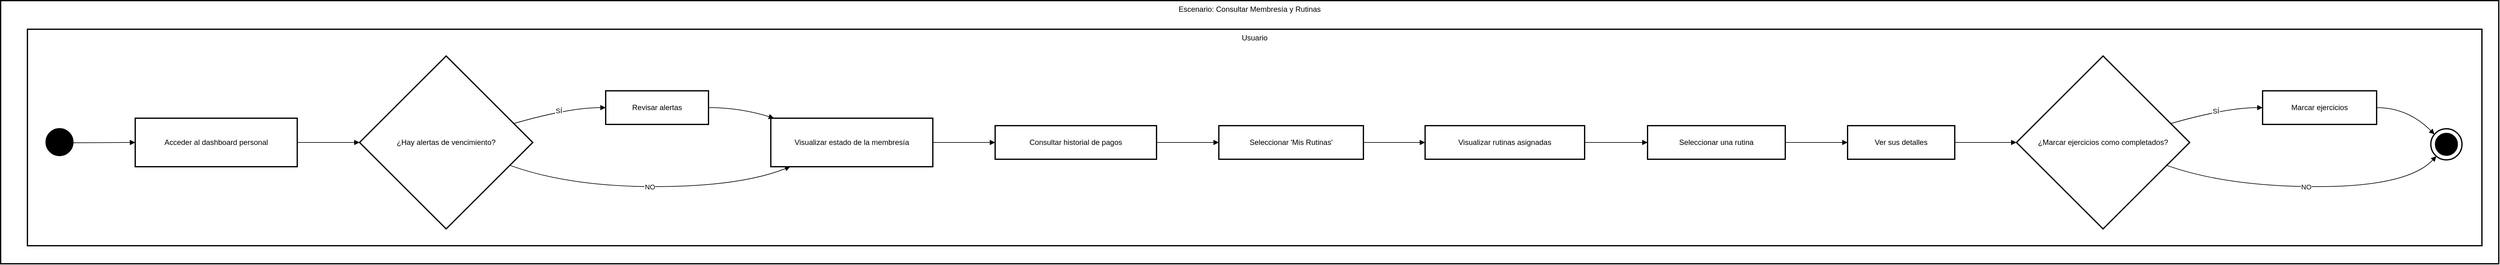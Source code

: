 <mxfile version="28.0.6">
  <diagram name="Page-1" id="ACaN3R1pOOBiM1GDDoXo">
    <mxGraphModel dx="763" dy="440" grid="1" gridSize="10" guides="1" tooltips="1" connect="1" arrows="1" fold="1" page="1" pageScale="1" pageWidth="850" pageHeight="1100" math="0" shadow="0">
      <root>
        <mxCell id="0" />
        <mxCell id="1" parent="0" />
        <mxCell id="DbT_9PZFAlHcxEYZWK9D-1" value="Escenario: Consultar Membresía y Rutinas" style="whiteSpace=wrap;strokeWidth=2;verticalAlign=top;" vertex="1" parent="1">
          <mxGeometry x="20" y="20" width="4009" height="423" as="geometry" />
        </mxCell>
        <mxCell id="DbT_9PZFAlHcxEYZWK9D-2" value="Usuario" style="whiteSpace=wrap;strokeWidth=2;verticalAlign=top;" vertex="1" parent="DbT_9PZFAlHcxEYZWK9D-1">
          <mxGeometry x="43" y="46" width="3939" height="348" as="geometry" />
        </mxCell>
        <mxCell id="DbT_9PZFAlHcxEYZWK9D-3" value="" style="ellipse;aspect=fixed;strokeWidth=2;whiteSpace=wrap;fillColor=#000000;" vertex="1" parent="DbT_9PZFAlHcxEYZWK9D-2">
          <mxGeometry x="30" y="160" width="43" height="43" as="geometry" />
        </mxCell>
        <mxCell id="DbT_9PZFAlHcxEYZWK9D-4" value="Acceder al dashboard personal" style="whiteSpace=wrap;strokeWidth=2;" vertex="1" parent="DbT_9PZFAlHcxEYZWK9D-2">
          <mxGeometry x="173" y="143" width="260" height="78" as="geometry" />
        </mxCell>
        <mxCell id="DbT_9PZFAlHcxEYZWK9D-5" value="¿Hay alertas de vencimiento?" style="rhombus;strokeWidth=2;whiteSpace=wrap;" vertex="1" parent="DbT_9PZFAlHcxEYZWK9D-2">
          <mxGeometry x="533" y="43" width="278" height="278" as="geometry" />
        </mxCell>
        <mxCell id="DbT_9PZFAlHcxEYZWK9D-6" value="Revisar alertas" style="whiteSpace=wrap;strokeWidth=2;" vertex="1" parent="DbT_9PZFAlHcxEYZWK9D-2">
          <mxGeometry x="928" y="99" width="165" height="54" as="geometry" />
        </mxCell>
        <mxCell id="DbT_9PZFAlHcxEYZWK9D-7" value="Visualizar estado de la membresía" style="whiteSpace=wrap;strokeWidth=2;" vertex="1" parent="DbT_9PZFAlHcxEYZWK9D-2">
          <mxGeometry x="1193" y="143" width="260" height="78" as="geometry" />
        </mxCell>
        <mxCell id="DbT_9PZFAlHcxEYZWK9D-8" value="Consultar historial de pagos" style="whiteSpace=wrap;strokeWidth=2;" vertex="1" parent="DbT_9PZFAlHcxEYZWK9D-2">
          <mxGeometry x="1553" y="155" width="259" height="54" as="geometry" />
        </mxCell>
        <mxCell id="DbT_9PZFAlHcxEYZWK9D-9" value="Seleccionar &#39;Mis Rutinas&#39;" style="whiteSpace=wrap;strokeWidth=2;" vertex="1" parent="DbT_9PZFAlHcxEYZWK9D-2">
          <mxGeometry x="1912" y="155" width="232" height="54" as="geometry" />
        </mxCell>
        <mxCell id="DbT_9PZFAlHcxEYZWK9D-10" value="Visualizar rutinas asignadas" style="whiteSpace=wrap;strokeWidth=2;" vertex="1" parent="DbT_9PZFAlHcxEYZWK9D-2">
          <mxGeometry x="2243" y="155" width="256" height="54" as="geometry" />
        </mxCell>
        <mxCell id="DbT_9PZFAlHcxEYZWK9D-11" value="Seleccionar una rutina" style="whiteSpace=wrap;strokeWidth=2;" vertex="1" parent="DbT_9PZFAlHcxEYZWK9D-2">
          <mxGeometry x="2600" y="155" width="221" height="54" as="geometry" />
        </mxCell>
        <mxCell id="DbT_9PZFAlHcxEYZWK9D-12" value="Ver sus detalles" style="whiteSpace=wrap;strokeWidth=2;" vertex="1" parent="DbT_9PZFAlHcxEYZWK9D-2">
          <mxGeometry x="2921" y="155" width="172" height="54" as="geometry" />
        </mxCell>
        <mxCell id="DbT_9PZFAlHcxEYZWK9D-13" value="¿Marcar ejercicios como completados?" style="rhombus;strokeWidth=2;whiteSpace=wrap;" vertex="1" parent="DbT_9PZFAlHcxEYZWK9D-2">
          <mxGeometry x="3192" y="43" width="278" height="278" as="geometry" />
        </mxCell>
        <mxCell id="DbT_9PZFAlHcxEYZWK9D-14" value="Marcar ejercicios" style="whiteSpace=wrap;strokeWidth=2;" vertex="1" parent="DbT_9PZFAlHcxEYZWK9D-2">
          <mxGeometry x="3587" y="99" width="183" height="54" as="geometry" />
        </mxCell>
        <mxCell id="DbT_9PZFAlHcxEYZWK9D-15" value="" style="ellipse;aspect=fixed;strokeWidth=2;whiteSpace=wrap;fontSize=60;" vertex="1" parent="DbT_9PZFAlHcxEYZWK9D-2">
          <mxGeometry x="3857" y="160" width="50" height="50" as="geometry" />
        </mxCell>
        <mxCell id="DbT_9PZFAlHcxEYZWK9D-16" value="" style="curved=1;startArrow=none;endArrow=block;exitX=1;exitY=0.53;entryX=0;entryY=0.5;rounded=0;" edge="1" parent="DbT_9PZFAlHcxEYZWK9D-2" source="DbT_9PZFAlHcxEYZWK9D-3" target="DbT_9PZFAlHcxEYZWK9D-4">
          <mxGeometry relative="1" as="geometry">
            <Array as="points" />
          </mxGeometry>
        </mxCell>
        <mxCell id="DbT_9PZFAlHcxEYZWK9D-17" value="" style="curved=1;startArrow=none;endArrow=block;exitX=1;exitY=0.5;entryX=0;entryY=0.5;rounded=0;" edge="1" parent="DbT_9PZFAlHcxEYZWK9D-2" source="DbT_9PZFAlHcxEYZWK9D-4" target="DbT_9PZFAlHcxEYZWK9D-5">
          <mxGeometry relative="1" as="geometry">
            <Array as="points" />
          </mxGeometry>
        </mxCell>
        <mxCell id="DbT_9PZFAlHcxEYZWK9D-18" value="SÍ" style="curved=1;startArrow=none;endArrow=block;exitX=1;exitY=0.36;entryX=0;entryY=0.5;rounded=0;" edge="1" parent="DbT_9PZFAlHcxEYZWK9D-2" source="DbT_9PZFAlHcxEYZWK9D-5" target="DbT_9PZFAlHcxEYZWK9D-6">
          <mxGeometry relative="1" as="geometry">
            <Array as="points">
              <mxPoint x="869" y="126" />
            </Array>
          </mxGeometry>
        </mxCell>
        <mxCell id="DbT_9PZFAlHcxEYZWK9D-19" value="" style="curved=1;startArrow=none;endArrow=block;exitX=1;exitY=0.5;entryX=0.02;entryY=0;rounded=0;" edge="1" parent="DbT_9PZFAlHcxEYZWK9D-2" source="DbT_9PZFAlHcxEYZWK9D-6" target="DbT_9PZFAlHcxEYZWK9D-7">
          <mxGeometry relative="1" as="geometry">
            <Array as="points">
              <mxPoint x="1143" y="126" />
            </Array>
          </mxGeometry>
        </mxCell>
        <mxCell id="DbT_9PZFAlHcxEYZWK9D-20" value="NO" style="curved=1;startArrow=none;endArrow=block;exitX=1;exitY=0.68;entryX=0.12;entryY=1;rounded=0;" edge="1" parent="DbT_9PZFAlHcxEYZWK9D-2" source="DbT_9PZFAlHcxEYZWK9D-5" target="DbT_9PZFAlHcxEYZWK9D-7">
          <mxGeometry relative="1" as="geometry">
            <Array as="points">
              <mxPoint x="869" y="253" />
              <mxPoint x="1143" y="253" />
            </Array>
          </mxGeometry>
        </mxCell>
        <mxCell id="DbT_9PZFAlHcxEYZWK9D-21" value="" style="curved=1;startArrow=none;endArrow=block;exitX=1;exitY=0.5;entryX=0;entryY=0.5;rounded=0;" edge="1" parent="DbT_9PZFAlHcxEYZWK9D-2" source="DbT_9PZFAlHcxEYZWK9D-7" target="DbT_9PZFAlHcxEYZWK9D-8">
          <mxGeometry relative="1" as="geometry">
            <Array as="points" />
          </mxGeometry>
        </mxCell>
        <mxCell id="DbT_9PZFAlHcxEYZWK9D-22" value="" style="curved=1;startArrow=none;endArrow=block;exitX=1;exitY=0.5;entryX=0;entryY=0.5;rounded=0;" edge="1" parent="DbT_9PZFAlHcxEYZWK9D-2" source="DbT_9PZFAlHcxEYZWK9D-8" target="DbT_9PZFAlHcxEYZWK9D-9">
          <mxGeometry relative="1" as="geometry">
            <Array as="points" />
          </mxGeometry>
        </mxCell>
        <mxCell id="DbT_9PZFAlHcxEYZWK9D-23" value="" style="curved=1;startArrow=none;endArrow=block;exitX=1;exitY=0.5;entryX=0;entryY=0.5;rounded=0;" edge="1" parent="DbT_9PZFAlHcxEYZWK9D-2" source="DbT_9PZFAlHcxEYZWK9D-9" target="DbT_9PZFAlHcxEYZWK9D-10">
          <mxGeometry relative="1" as="geometry">
            <Array as="points" />
          </mxGeometry>
        </mxCell>
        <mxCell id="DbT_9PZFAlHcxEYZWK9D-24" value="" style="curved=1;startArrow=none;endArrow=block;exitX=1;exitY=0.5;entryX=0;entryY=0.5;rounded=0;" edge="1" parent="DbT_9PZFAlHcxEYZWK9D-2" source="DbT_9PZFAlHcxEYZWK9D-10" target="DbT_9PZFAlHcxEYZWK9D-11">
          <mxGeometry relative="1" as="geometry">
            <Array as="points" />
          </mxGeometry>
        </mxCell>
        <mxCell id="DbT_9PZFAlHcxEYZWK9D-25" value="" style="curved=1;startArrow=none;endArrow=block;exitX=1;exitY=0.5;entryX=0;entryY=0.5;rounded=0;" edge="1" parent="DbT_9PZFAlHcxEYZWK9D-2" source="DbT_9PZFAlHcxEYZWK9D-11" target="DbT_9PZFAlHcxEYZWK9D-12">
          <mxGeometry relative="1" as="geometry">
            <Array as="points" />
          </mxGeometry>
        </mxCell>
        <mxCell id="DbT_9PZFAlHcxEYZWK9D-26" value="" style="curved=1;startArrow=none;endArrow=block;exitX=1;exitY=0.5;entryX=0;entryY=0.5;rounded=0;" edge="1" parent="DbT_9PZFAlHcxEYZWK9D-2" source="DbT_9PZFAlHcxEYZWK9D-12" target="DbT_9PZFAlHcxEYZWK9D-13">
          <mxGeometry relative="1" as="geometry">
            <Array as="points" />
          </mxGeometry>
        </mxCell>
        <mxCell id="DbT_9PZFAlHcxEYZWK9D-27" value="SÍ" style="curved=1;startArrow=none;endArrow=block;exitX=1;exitY=0.36;entryX=0;entryY=0.5;rounded=0;" edge="1" parent="DbT_9PZFAlHcxEYZWK9D-2" source="DbT_9PZFAlHcxEYZWK9D-13" target="DbT_9PZFAlHcxEYZWK9D-14">
          <mxGeometry relative="1" as="geometry">
            <Array as="points">
              <mxPoint x="3529" y="126" />
            </Array>
          </mxGeometry>
        </mxCell>
        <mxCell id="DbT_9PZFAlHcxEYZWK9D-28" value="" style="curved=1;startArrow=none;endArrow=block;exitX=1;exitY=0.5;entryX=0;entryY=0.08;rounded=0;" edge="1" parent="DbT_9PZFAlHcxEYZWK9D-2" source="DbT_9PZFAlHcxEYZWK9D-14" target="DbT_9PZFAlHcxEYZWK9D-15">
          <mxGeometry relative="1" as="geometry">
            <Array as="points">
              <mxPoint x="3820" y="126" />
            </Array>
          </mxGeometry>
        </mxCell>
        <mxCell id="DbT_9PZFAlHcxEYZWK9D-29" value="NO" style="curved=1;startArrow=none;endArrow=block;exitX=1;exitY=0.68;entryX=0.06;entryY=1.02;rounded=0;" edge="1" parent="DbT_9PZFAlHcxEYZWK9D-2" source="DbT_9PZFAlHcxEYZWK9D-13" target="DbT_9PZFAlHcxEYZWK9D-15">
          <mxGeometry relative="1" as="geometry">
            <Array as="points">
              <mxPoint x="3529" y="253" />
              <mxPoint x="3820" y="253" />
            </Array>
          </mxGeometry>
        </mxCell>
        <mxCell id="DbT_9PZFAlHcxEYZWK9D-30" value="" style="ellipse;whiteSpace=wrap;html=1;aspect=fixed;fillColor=#000000;" vertex="1" parent="DbT_9PZFAlHcxEYZWK9D-2">
          <mxGeometry x="3864" y="167" width="36" height="36" as="geometry" />
        </mxCell>
      </root>
    </mxGraphModel>
  </diagram>
</mxfile>
